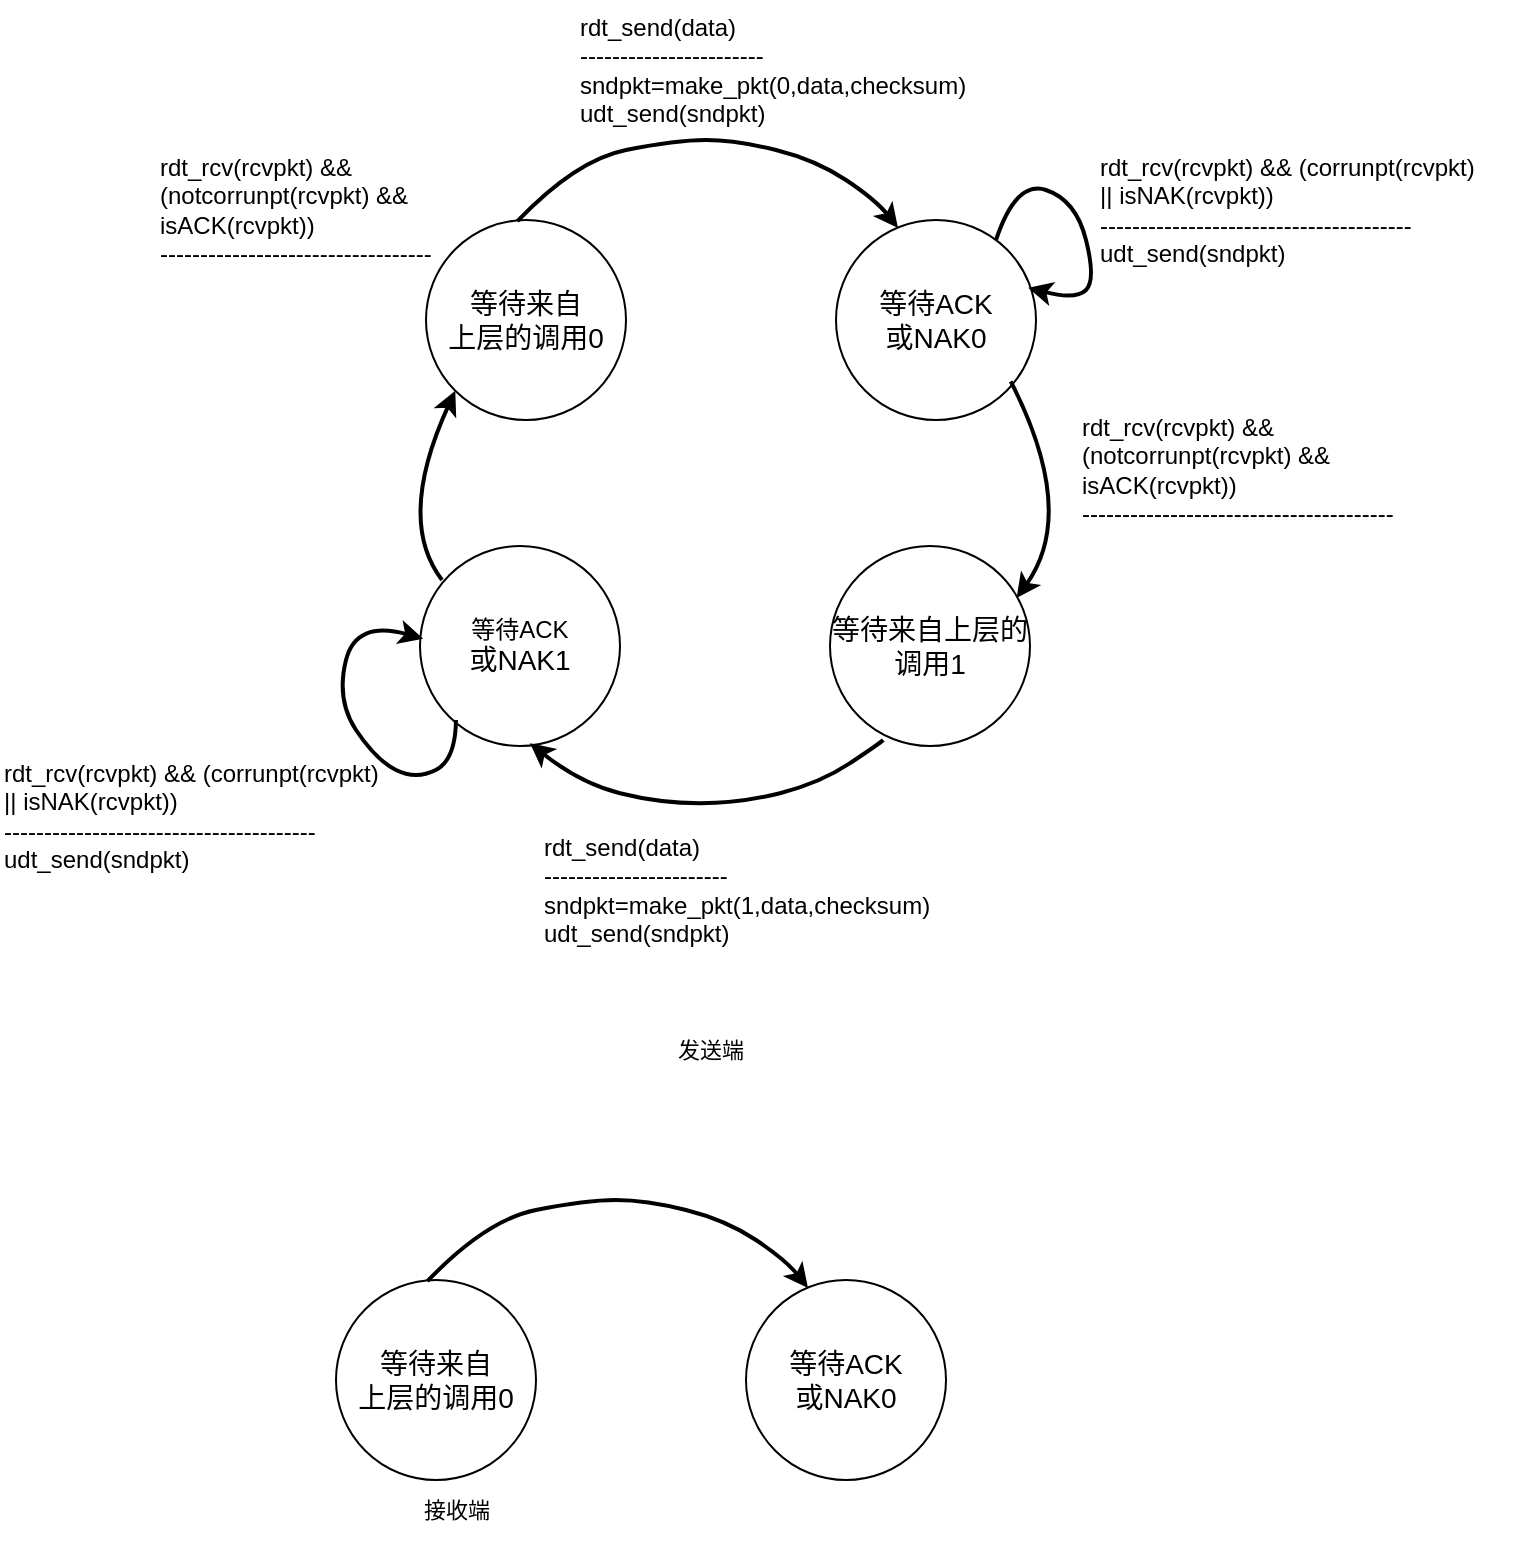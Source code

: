 <mxfile version="22.1.7" type="github">
  <diagram name="第 1 页" id="PH-61uYJOj1cVVsJO1tb">
    <mxGraphModel dx="1703" dy="803" grid="1" gridSize="10" guides="1" tooltips="1" connect="1" arrows="1" fold="1" page="1" pageScale="1" pageWidth="1654" pageHeight="2336" math="0" shadow="0">
      <root>
        <mxCell id="0" />
        <mxCell id="1" parent="0" />
        <mxCell id="ldiHtbe_CO39kG_LrhSX-1" value="&lt;font style=&quot;font-size: 14px;&quot;&gt;等待来自&lt;br&gt;上层的调用0&lt;/font&gt;" style="ellipse;whiteSpace=wrap;html=1;aspect=fixed;" vertex="1" parent="1">
          <mxGeometry x="655" y="380" width="100" height="100" as="geometry" />
        </mxCell>
        <mxCell id="ldiHtbe_CO39kG_LrhSX-2" value="" style="curved=1;endArrow=classic;html=1;rounded=0;exitX=0.457;exitY=0.006;exitDx=0;exitDy=0;entryX=0.31;entryY=0.04;entryDx=0;entryDy=0;entryPerimeter=0;fontStyle=0;strokeWidth=2;exitPerimeter=0;" edge="1" parent="1" source="ldiHtbe_CO39kG_LrhSX-1" target="ldiHtbe_CO39kG_LrhSX-7">
          <mxGeometry width="50" height="50" relative="1" as="geometry">
            <mxPoint x="680" y="370" as="sourcePoint" />
            <mxPoint x="891.8" y="388.6" as="targetPoint" />
            <Array as="points">
              <mxPoint x="730" y="350" />
              <mxPoint x="780" y="340" />
              <mxPoint x="810" y="340" />
              <mxPoint x="850" y="350" />
              <mxPoint x="880" y="370" />
            </Array>
          </mxGeometry>
        </mxCell>
        <mxCell id="ldiHtbe_CO39kG_LrhSX-3" value="&lt;font style=&quot;font-size: 12px;&quot;&gt;rdt_send(data)&lt;br&gt;-----------------------&lt;br&gt;sndpkt=make_pkt(0,data,checksum)&lt;br&gt;udt_send(sndpkt)&lt;/font&gt;" style="text;html=1;align=left;verticalAlign=middle;resizable=0;points=[];autosize=1;strokeColor=none;fillColor=none;" vertex="1" parent="1">
          <mxGeometry x="730" y="270" width="220" height="70" as="geometry" />
        </mxCell>
        <mxCell id="ldiHtbe_CO39kG_LrhSX-4" value="rdt_rcv(rcvpkt) &amp;amp;&amp;amp; (corrunpt(rcvpkt) &lt;br&gt;|| isNAK(rcvpkt))&lt;br&gt;---------------------------------------&lt;br&gt;udt_send(sndpkt)" style="text;html=1;align=left;verticalAlign=middle;resizable=0;points=[];autosize=1;strokeColor=none;fillColor=none;" vertex="1" parent="1">
          <mxGeometry x="990" y="340" width="210" height="70" as="geometry" />
        </mxCell>
        <mxCell id="ldiHtbe_CO39kG_LrhSX-5" value="发送端" style="text;html=1;align=center;verticalAlign=middle;resizable=0;points=[];autosize=1;strokeColor=none;fillColor=none;fontSize=11;fontFamily=Helvetica;fontColor=default;" vertex="1" parent="1">
          <mxGeometry x="767" y="780" width="60" height="30" as="geometry" />
        </mxCell>
        <mxCell id="ldiHtbe_CO39kG_LrhSX-6" value="接收端" style="text;html=1;align=center;verticalAlign=middle;resizable=0;points=[];autosize=1;strokeColor=none;fillColor=none;fontSize=11;fontFamily=Helvetica;fontColor=default;" vertex="1" parent="1">
          <mxGeometry x="640" y="1010" width="60" height="30" as="geometry" />
        </mxCell>
        <mxCell id="ldiHtbe_CO39kG_LrhSX-7" value="&lt;span style=&quot;font-size: 14px;&quot;&gt;等待ACK&lt;br&gt;或NAK0&lt;/span&gt;" style="ellipse;whiteSpace=wrap;html=1;aspect=fixed;" vertex="1" parent="1">
          <mxGeometry x="860" y="380" width="100" height="100" as="geometry" />
        </mxCell>
        <mxCell id="ldiHtbe_CO39kG_LrhSX-8" value="" style="curved=1;endArrow=classic;html=1;rounded=0;entryX=0.961;entryY=0.669;entryDx=0;entryDy=0;entryPerimeter=0;fontStyle=0;strokeWidth=2;exitX=0.8;exitY=0.1;exitDx=0;exitDy=0;exitPerimeter=0;" edge="1" parent="1" source="ldiHtbe_CO39kG_LrhSX-7">
          <mxGeometry width="50" height="50" relative="1" as="geometry">
            <mxPoint x="940" y="380" as="sourcePoint" />
            <mxPoint x="956.1" y="413.9" as="targetPoint" />
            <Array as="points">
              <mxPoint x="950" y="360" />
              <mxPoint x="980" y="370" />
              <mxPoint x="990" y="410" />
              <mxPoint x="980" y="420" />
            </Array>
          </mxGeometry>
        </mxCell>
        <mxCell id="ldiHtbe_CO39kG_LrhSX-16" value="等待ACK&lt;br style=&quot;border-color: var(--border-color); font-size: 14px;&quot;&gt;&lt;span style=&quot;font-size: 14px;&quot;&gt;或NAK1&lt;/span&gt;" style="ellipse;whiteSpace=wrap;html=1;aspect=fixed;" vertex="1" parent="1">
          <mxGeometry x="652" y="543" width="100" height="100" as="geometry" />
        </mxCell>
        <mxCell id="ldiHtbe_CO39kG_LrhSX-17" value="&lt;span style=&quot;font-size: 14px;&quot;&gt;等待来自上层的调用1&lt;/span&gt;" style="ellipse;whiteSpace=wrap;html=1;aspect=fixed;" vertex="1" parent="1">
          <mxGeometry x="857" y="543" width="100" height="100" as="geometry" />
        </mxCell>
        <mxCell id="ldiHtbe_CO39kG_LrhSX-18" value="" style="curved=1;endArrow=classic;html=1;rounded=0;entryX=0.218;entryY=0.086;entryDx=0;entryDy=0;entryPerimeter=0;fontStyle=0;strokeWidth=2;exitX=0.266;exitY=0.97;exitDx=0;exitDy=0;exitPerimeter=0;" edge="1" parent="1" source="ldiHtbe_CO39kG_LrhSX-17">
          <mxGeometry width="50" height="50" relative="1" as="geometry">
            <mxPoint x="887" y="634" as="sourcePoint" />
            <mxPoint x="707" y="641.6" as="targetPoint" />
            <Array as="points">
              <mxPoint x="882" y="641.6" />
              <mxPoint x="852" y="661.6" />
              <mxPoint x="812" y="671.6" />
              <mxPoint x="772" y="671.6" />
              <mxPoint x="732" y="661.6" />
            </Array>
          </mxGeometry>
        </mxCell>
        <mxCell id="ldiHtbe_CO39kG_LrhSX-22" value="" style="curved=1;endArrow=classic;html=1;rounded=0;exitX=1;exitY=1;exitDx=0;exitDy=0;entryX=0.933;entryY=0.26;entryDx=0;entryDy=0;entryPerimeter=0;fontStyle=0;strokeWidth=2;" edge="1" parent="1" target="ldiHtbe_CO39kG_LrhSX-17">
          <mxGeometry width="50" height="50" relative="1" as="geometry">
            <mxPoint x="947.355" y="460.675" as="sourcePoint" />
            <mxPoint x="954.3" y="569.32" as="targetPoint" />
            <Array as="points">
              <mxPoint x="981" y="526.32" />
            </Array>
          </mxGeometry>
        </mxCell>
        <mxCell id="ldiHtbe_CO39kG_LrhSX-25" value="" style="curved=1;endArrow=classic;html=1;rounded=0;fontStyle=0;strokeWidth=2;entryX=0;entryY=1;entryDx=0;entryDy=0;" edge="1" parent="1" target="ldiHtbe_CO39kG_LrhSX-1">
          <mxGeometry width="50" height="50" relative="1" as="geometry">
            <mxPoint x="663" y="560" as="sourcePoint" />
            <mxPoint x="669.6" y="460" as="targetPoint" />
            <Array as="points">
              <mxPoint x="640" y="530" />
            </Array>
          </mxGeometry>
        </mxCell>
        <mxCell id="ldiHtbe_CO39kG_LrhSX-26" value="rdt_rcv(rcvpkt) &amp;amp;&amp;amp; &lt;br&gt;(notcorrunpt(rcvpkt) &amp;amp;&amp;amp;&lt;br&gt;isACK(rcvpkt))&lt;br&gt;---------------------------------------" style="text;html=1;align=left;verticalAlign=middle;resizable=0;points=[];autosize=1;strokeColor=none;fillColor=none;" vertex="1" parent="1">
          <mxGeometry x="981" y="470" width="180" height="70" as="geometry" />
        </mxCell>
        <mxCell id="ldiHtbe_CO39kG_LrhSX-29" value="&lt;font style=&quot;font-size: 12px;&quot;&gt;rdt_send(data)&lt;br&gt;-----------------------&lt;br&gt;sndpkt=make_pkt(1,data,checksum)&lt;br&gt;udt_send(sndpkt)&lt;/font&gt;" style="text;html=1;align=left;verticalAlign=middle;resizable=0;points=[];autosize=1;strokeColor=none;fillColor=none;" vertex="1" parent="1">
          <mxGeometry x="712" y="680" width="220" height="70" as="geometry" />
        </mxCell>
        <mxCell id="ldiHtbe_CO39kG_LrhSX-31" value="" style="curved=1;endArrow=classic;html=1;rounded=0;fontStyle=0;strokeWidth=2;entryX=0.016;entryY=0.664;entryDx=0;entryDy=0;entryPerimeter=0;" edge="1" parent="1">
          <mxGeometry width="50" height="50" relative="1" as="geometry">
            <mxPoint x="670" y="630" as="sourcePoint" />
            <mxPoint x="653.6" y="589.4" as="targetPoint" />
            <Array as="points">
              <mxPoint x="669.74" y="650" />
              <mxPoint x="650" y="660" />
              <mxPoint x="630" y="650" />
              <mxPoint x="610" y="620" />
              <mxPoint x="620" y="580" />
            </Array>
          </mxGeometry>
        </mxCell>
        <mxCell id="ldiHtbe_CO39kG_LrhSX-32" value="rdt_rcv(rcvpkt) &amp;amp;&amp;amp; (corrunpt(rcvpkt) &lt;br&gt;|| isNAK(rcvpkt))&lt;br&gt;---------------------------------------&lt;br&gt;udt_send(sndpkt)" style="text;html=1;align=left;verticalAlign=middle;resizable=0;points=[];autosize=1;strokeColor=none;fillColor=none;" vertex="1" parent="1">
          <mxGeometry x="442" y="643" width="210" height="70" as="geometry" />
        </mxCell>
        <mxCell id="ldiHtbe_CO39kG_LrhSX-33" value="rdt_rcv(rcvpkt) &amp;amp;&amp;amp; &lt;br&gt;(notcorrunpt(rcvpkt) &amp;amp;&amp;amp;&lt;br&gt;isACK(rcvpkt))&lt;br&gt;----------------------------------" style="text;html=1;align=left;verticalAlign=middle;resizable=0;points=[];autosize=1;strokeColor=none;fillColor=none;" vertex="1" parent="1">
          <mxGeometry x="520" y="340" width="160" height="70" as="geometry" />
        </mxCell>
        <mxCell id="ldiHtbe_CO39kG_LrhSX-34" value="&lt;font style=&quot;font-size: 14px;&quot;&gt;等待来自&lt;br&gt;上层的调用0&lt;/font&gt;" style="ellipse;whiteSpace=wrap;html=1;aspect=fixed;" vertex="1" parent="1">
          <mxGeometry x="610" y="910" width="100" height="100" as="geometry" />
        </mxCell>
        <mxCell id="ldiHtbe_CO39kG_LrhSX-35" value="" style="curved=1;endArrow=classic;html=1;rounded=0;exitX=0.457;exitY=0.006;exitDx=0;exitDy=0;entryX=0.31;entryY=0.04;entryDx=0;entryDy=0;entryPerimeter=0;fontStyle=0;strokeWidth=2;exitPerimeter=0;" edge="1" parent="1" source="ldiHtbe_CO39kG_LrhSX-34" target="ldiHtbe_CO39kG_LrhSX-36">
          <mxGeometry width="50" height="50" relative="1" as="geometry">
            <mxPoint x="635" y="900" as="sourcePoint" />
            <mxPoint x="846.8" y="918.6" as="targetPoint" />
            <Array as="points">
              <mxPoint x="685" y="880" />
              <mxPoint x="735" y="870" />
              <mxPoint x="765" y="870" />
              <mxPoint x="805" y="880" />
              <mxPoint x="835" y="900" />
            </Array>
          </mxGeometry>
        </mxCell>
        <mxCell id="ldiHtbe_CO39kG_LrhSX-36" value="&lt;span style=&quot;font-size: 14px;&quot;&gt;等待ACK&lt;br&gt;或NAK0&lt;/span&gt;" style="ellipse;whiteSpace=wrap;html=1;aspect=fixed;" vertex="1" parent="1">
          <mxGeometry x="815" y="910" width="100" height="100" as="geometry" />
        </mxCell>
      </root>
    </mxGraphModel>
  </diagram>
</mxfile>
